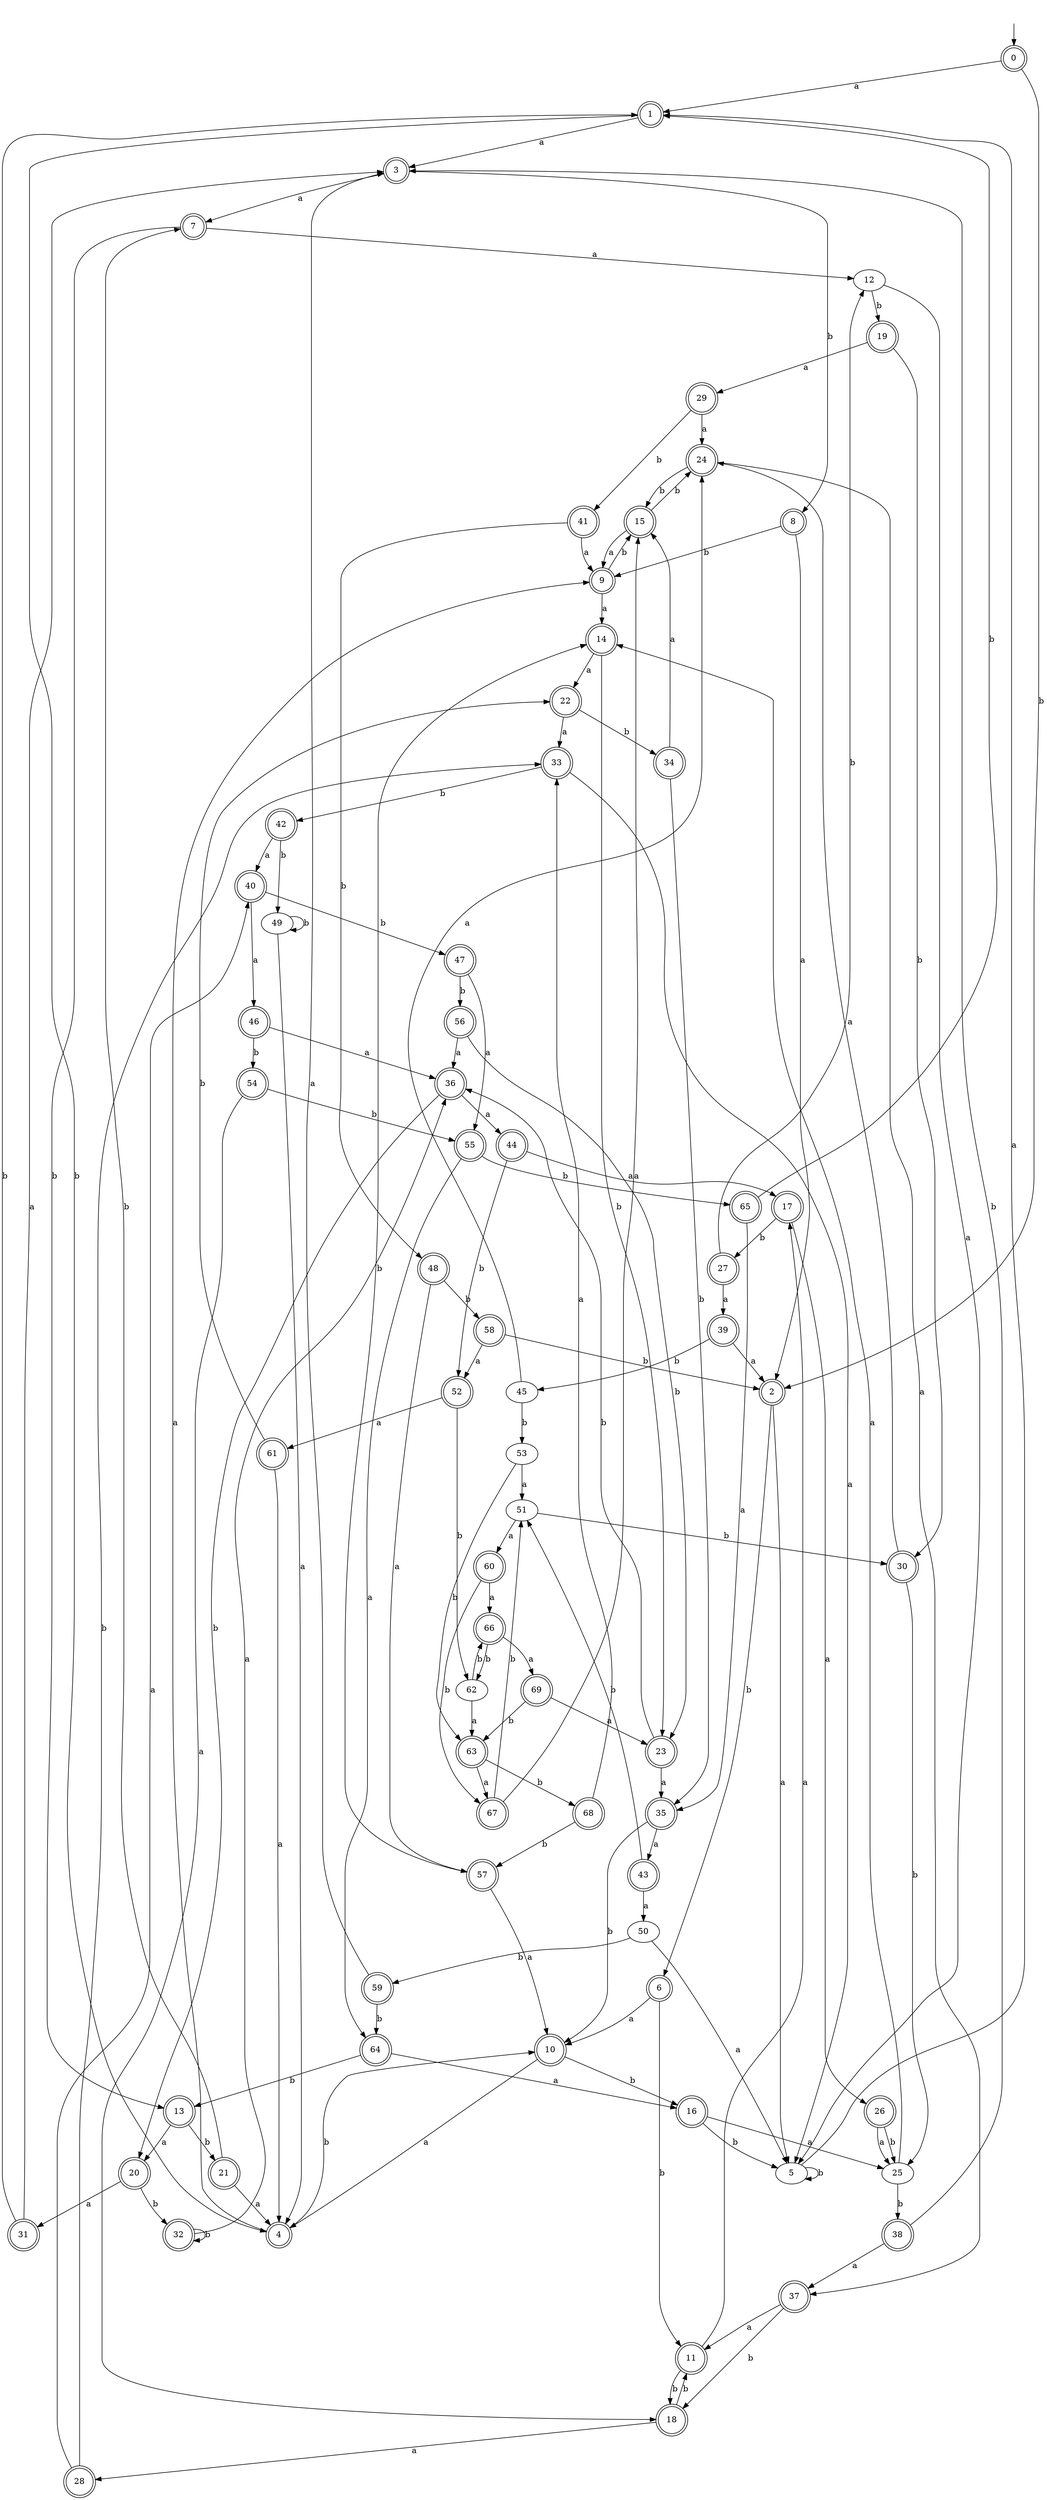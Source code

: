 digraph RandomDFA {
  __start0 [label="", shape=none];
  __start0 -> 0 [label=""];
  0 [shape=circle] [shape=doublecircle]
  0 -> 1 [label="a"]
  0 -> 2 [label="b"]
  1 [shape=doublecircle]
  1 -> 3 [label="a"]
  1 -> 4 [label="b"]
  2 [shape=doublecircle]
  2 -> 5 [label="a"]
  2 -> 6 [label="b"]
  3 [shape=doublecircle]
  3 -> 7 [label="a"]
  3 -> 8 [label="b"]
  4 [shape=doublecircle]
  4 -> 9 [label="a"]
  4 -> 10 [label="b"]
  5
  5 -> 1 [label="a"]
  5 -> 5 [label="b"]
  6 [shape=doublecircle]
  6 -> 10 [label="a"]
  6 -> 11 [label="b"]
  7 [shape=doublecircle]
  7 -> 12 [label="a"]
  7 -> 13 [label="b"]
  8 [shape=doublecircle]
  8 -> 2 [label="a"]
  8 -> 9 [label="b"]
  9 [shape=doublecircle]
  9 -> 14 [label="a"]
  9 -> 15 [label="b"]
  10 [shape=doublecircle]
  10 -> 4 [label="a"]
  10 -> 16 [label="b"]
  11 [shape=doublecircle]
  11 -> 17 [label="a"]
  11 -> 18 [label="b"]
  12
  12 -> 5 [label="a"]
  12 -> 19 [label="b"]
  13 [shape=doublecircle]
  13 -> 20 [label="a"]
  13 -> 21 [label="b"]
  14 [shape=doublecircle]
  14 -> 22 [label="a"]
  14 -> 23 [label="b"]
  15 [shape=doublecircle]
  15 -> 9 [label="a"]
  15 -> 24 [label="b"]
  16 [shape=doublecircle]
  16 -> 25 [label="a"]
  16 -> 5 [label="b"]
  17 [shape=doublecircle]
  17 -> 26 [label="a"]
  17 -> 27 [label="b"]
  18 [shape=doublecircle]
  18 -> 28 [label="a"]
  18 -> 11 [label="b"]
  19 [shape=doublecircle]
  19 -> 29 [label="a"]
  19 -> 30 [label="b"]
  20 [shape=doublecircle]
  20 -> 31 [label="a"]
  20 -> 32 [label="b"]
  21 [shape=doublecircle]
  21 -> 4 [label="a"]
  21 -> 7 [label="b"]
  22 [shape=doublecircle]
  22 -> 33 [label="a"]
  22 -> 34 [label="b"]
  23 [shape=doublecircle]
  23 -> 35 [label="a"]
  23 -> 36 [label="b"]
  24 [shape=doublecircle]
  24 -> 37 [label="a"]
  24 -> 15 [label="b"]
  25
  25 -> 14 [label="a"]
  25 -> 38 [label="b"]
  26 [shape=doublecircle]
  26 -> 25 [label="a"]
  26 -> 25 [label="b"]
  27 [shape=doublecircle]
  27 -> 39 [label="a"]
  27 -> 12 [label="b"]
  28 [shape=doublecircle]
  28 -> 40 [label="a"]
  28 -> 33 [label="b"]
  29 [shape=doublecircle]
  29 -> 24 [label="a"]
  29 -> 41 [label="b"]
  30 [shape=doublecircle]
  30 -> 24 [label="a"]
  30 -> 25 [label="b"]
  31 [shape=doublecircle]
  31 -> 3 [label="a"]
  31 -> 1 [label="b"]
  32 [shape=doublecircle]
  32 -> 36 [label="a"]
  32 -> 32 [label="b"]
  33 [shape=doublecircle]
  33 -> 5 [label="a"]
  33 -> 42 [label="b"]
  34 [shape=doublecircle]
  34 -> 15 [label="a"]
  34 -> 35 [label="b"]
  35 [shape=doublecircle]
  35 -> 43 [label="a"]
  35 -> 10 [label="b"]
  36 [shape=doublecircle]
  36 -> 44 [label="a"]
  36 -> 20 [label="b"]
  37 [shape=doublecircle]
  37 -> 11 [label="a"]
  37 -> 18 [label="b"]
  38 [shape=doublecircle]
  38 -> 37 [label="a"]
  38 -> 3 [label="b"]
  39 [shape=doublecircle]
  39 -> 2 [label="a"]
  39 -> 45 [label="b"]
  40 [shape=doublecircle]
  40 -> 46 [label="a"]
  40 -> 47 [label="b"]
  41 [shape=doublecircle]
  41 -> 9 [label="a"]
  41 -> 48 [label="b"]
  42 [shape=doublecircle]
  42 -> 40 [label="a"]
  42 -> 49 [label="b"]
  43 [shape=doublecircle]
  43 -> 50 [label="a"]
  43 -> 51 [label="b"]
  44 [shape=doublecircle]
  44 -> 17 [label="a"]
  44 -> 52 [label="b"]
  45
  45 -> 24 [label="a"]
  45 -> 53 [label="b"]
  46 [shape=doublecircle]
  46 -> 36 [label="a"]
  46 -> 54 [label="b"]
  47 [shape=doublecircle]
  47 -> 55 [label="a"]
  47 -> 56 [label="b"]
  48 [shape=doublecircle]
  48 -> 57 [label="a"]
  48 -> 58 [label="b"]
  49
  49 -> 4 [label="a"]
  49 -> 49 [label="b"]
  50
  50 -> 5 [label="a"]
  50 -> 59 [label="b"]
  51
  51 -> 60 [label="a"]
  51 -> 30 [label="b"]
  52 [shape=doublecircle]
  52 -> 61 [label="a"]
  52 -> 62 [label="b"]
  53
  53 -> 51 [label="a"]
  53 -> 63 [label="b"]
  54 [shape=doublecircle]
  54 -> 18 [label="a"]
  54 -> 55 [label="b"]
  55 [shape=doublecircle]
  55 -> 64 [label="a"]
  55 -> 65 [label="b"]
  56 [shape=doublecircle]
  56 -> 36 [label="a"]
  56 -> 23 [label="b"]
  57 [shape=doublecircle]
  57 -> 10 [label="a"]
  57 -> 14 [label="b"]
  58 [shape=doublecircle]
  58 -> 52 [label="a"]
  58 -> 2 [label="b"]
  59 [shape=doublecircle]
  59 -> 3 [label="a"]
  59 -> 64 [label="b"]
  60 [shape=doublecircle]
  60 -> 66 [label="a"]
  60 -> 67 [label="b"]
  61 [shape=doublecircle]
  61 -> 4 [label="a"]
  61 -> 22 [label="b"]
  62
  62 -> 63 [label="a"]
  62 -> 66 [label="b"]
  63 [shape=doublecircle]
  63 -> 67 [label="a"]
  63 -> 68 [label="b"]
  64 [shape=doublecircle]
  64 -> 16 [label="a"]
  64 -> 13 [label="b"]
  65 [shape=doublecircle]
  65 -> 35 [label="a"]
  65 -> 1 [label="b"]
  66 [shape=doublecircle]
  66 -> 69 [label="a"]
  66 -> 62 [label="b"]
  67 [shape=doublecircle]
  67 -> 15 [label="a"]
  67 -> 51 [label="b"]
  68 [shape=doublecircle]
  68 -> 33 [label="a"]
  68 -> 57 [label="b"]
  69 [shape=doublecircle]
  69 -> 23 [label="a"]
  69 -> 63 [label="b"]
}
